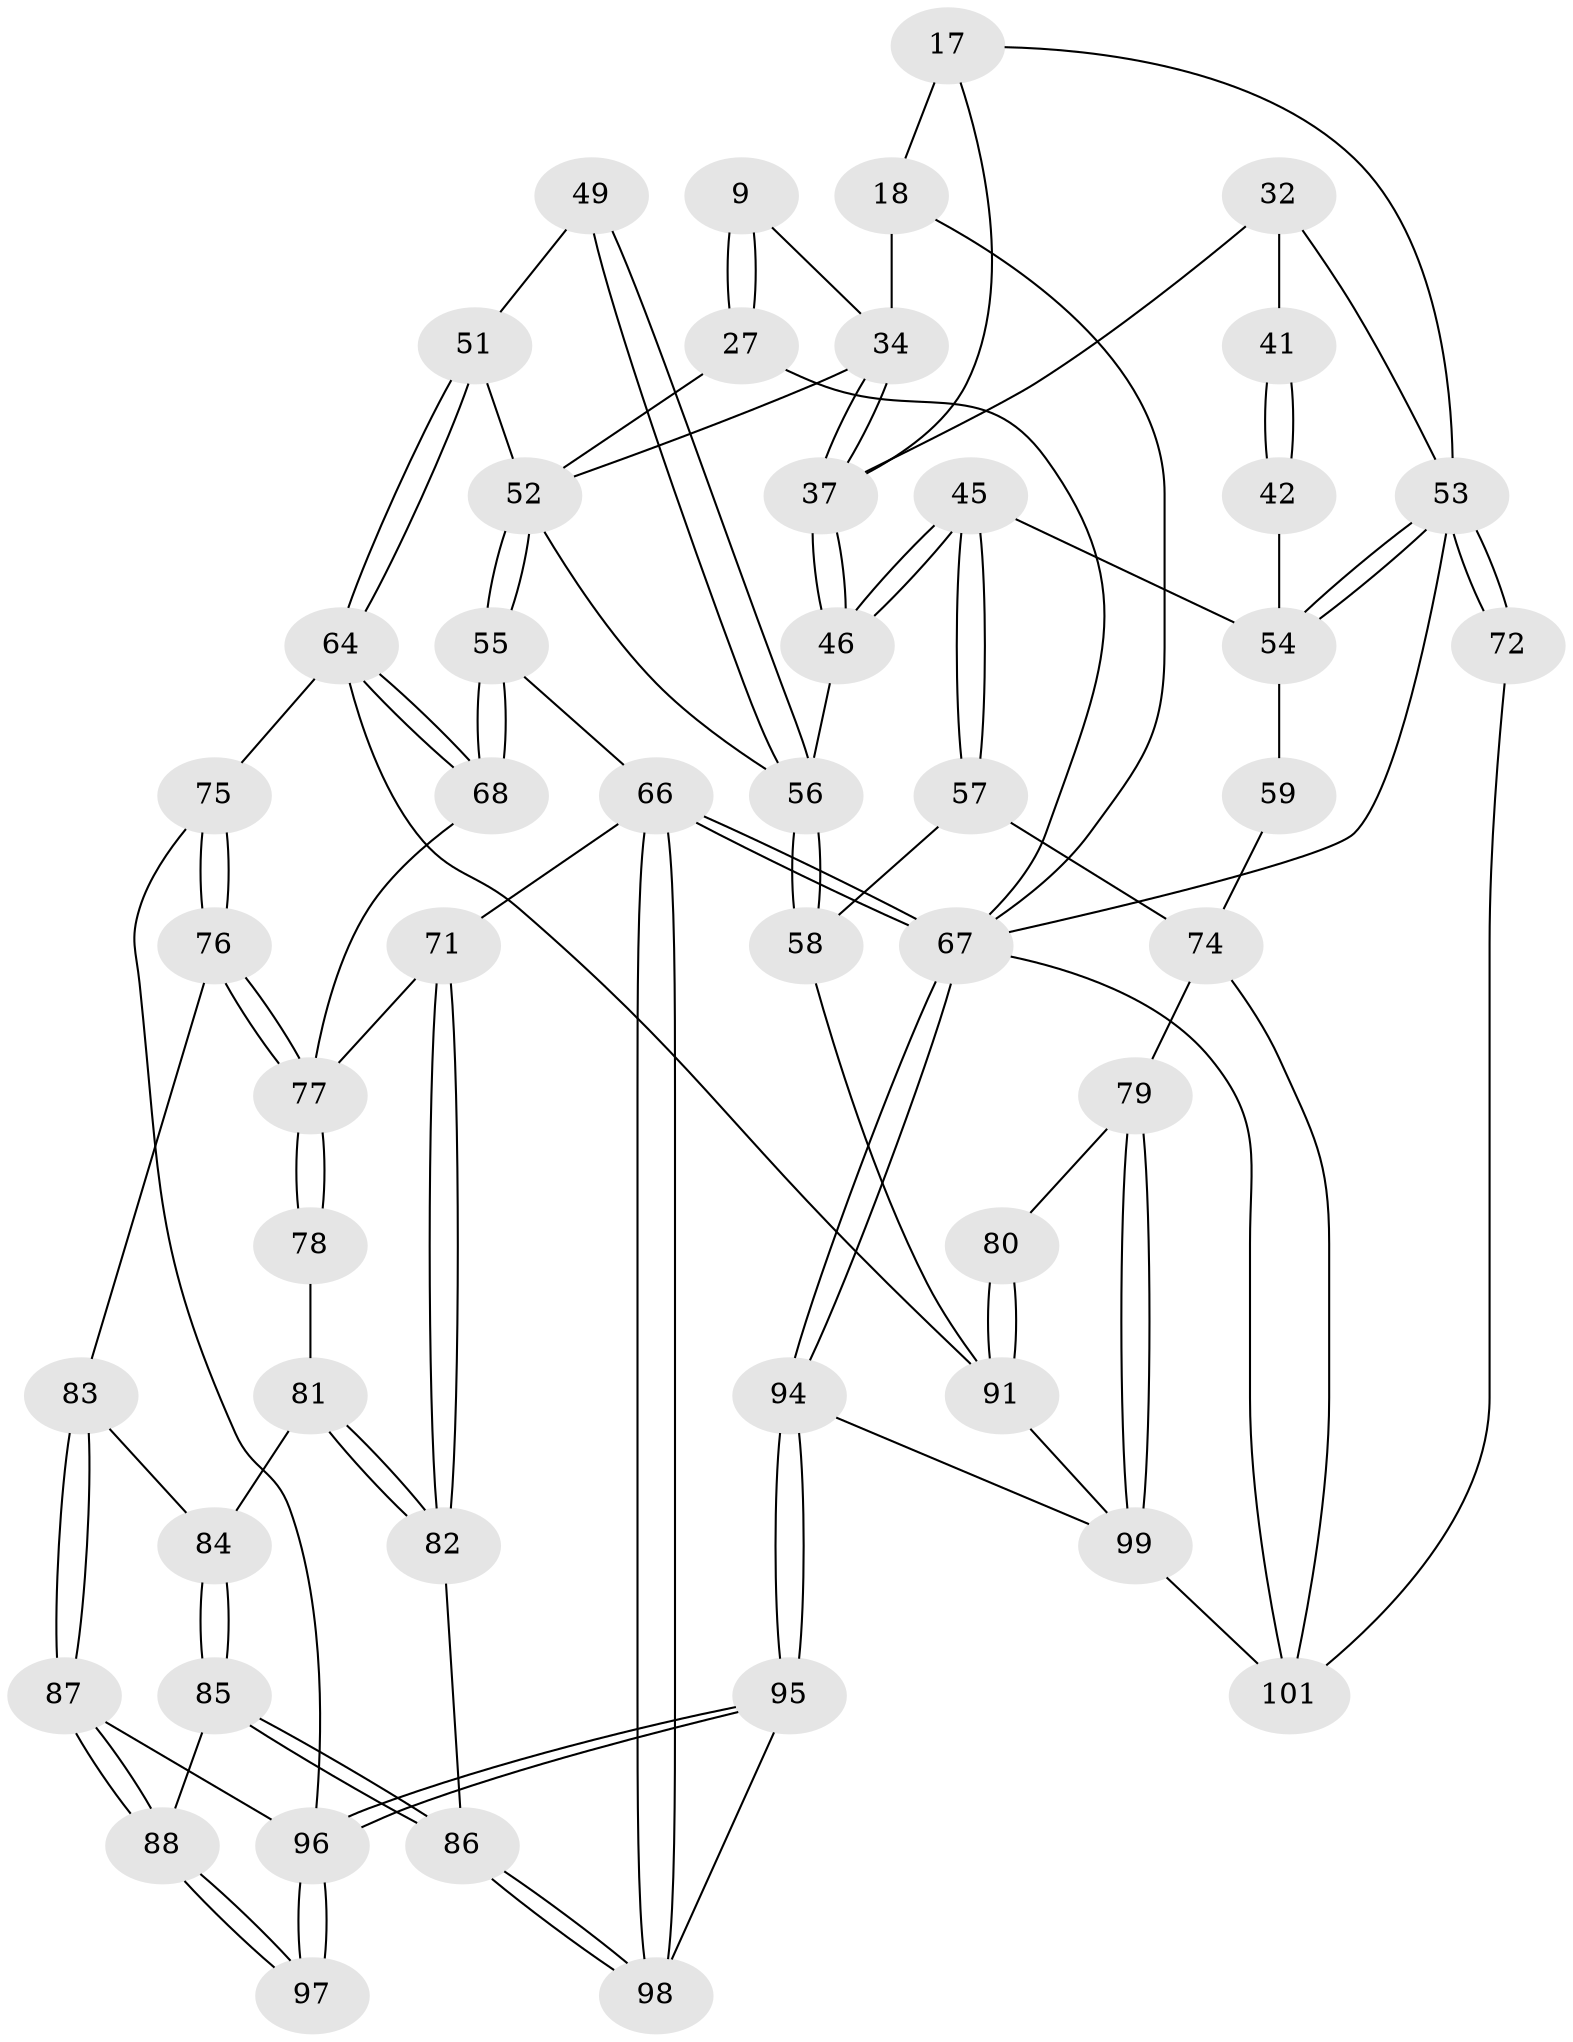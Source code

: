 // original degree distribution, {3: 0.019801980198019802, 6: 0.22772277227722773, 5: 0.49504950495049505, 4: 0.25742574257425743}
// Generated by graph-tools (version 1.1) at 2025/02/03/09/25 05:02:01]
// undirected, 50 vertices, 113 edges
graph export_dot {
graph [start="1"]
  node [color=gray90,style=filled];
  9 [pos="+0.1473523428176374+0.041843201531239674"];
  17 [pos="+0.7251255725042108+0",super="+11"];
  18 [pos="+0.6041878266312574+0.057438554602890504",super="+14+10"];
  27 [pos="+0.11912126544798421+0.12715034581717247",super="+5"];
  32 [pos="+0.8036250274605443+0.2041681379487291",super="+21+20"];
  34 [pos="+0.5704429323369115+0.21262838762242794",super="+26+25+16"];
  37 [pos="+0.7380273890906744+0.2609363355847044",super="+33+22"];
  41 [pos="+0.8260520209920571+0.21450620263575482",super="+40"];
  42 [pos="+0.9021122640109334+0.30136911966506574"];
  45 [pos="+0.7368825638263127+0.3427405874518771"];
  46 [pos="+0.7312153816291387+0.33534649827792595"];
  49 [pos="+0.49942129474803343+0.4712164679237045"];
  51 [pos="+0.42081659465261406+0.4766193945335599",super="+50"];
  52 [pos="+0.37863327525040646+0.4485084472794717",super="+36+31"];
  53 [pos="+1+0.48632914370966424",super="+19+12"];
  54 [pos="+1+0.44964240751123086",super="+44"];
  55 [pos="+0.17956754231058555+0.47866745492329366",super="+38"];
  56 [pos="+0.6144868528729454+0.5393765359101494",super="+47+48"];
  57 [pos="+0.6572723430528843+0.5716569200836785"];
  58 [pos="+0.6528823857957553+0.5721082845622288"];
  59 [pos="+0.8045229271402348+0.5406268270427173"];
  64 [pos="+0.39777677321631305+0.6708862502044646",super="+63"];
  66 [pos="+0+1",super="+65"];
  67 [pos="+0+1",super="+3"];
  68 [pos="+0.1788988816865133+0.48152633513102944"];
  71 [pos="+0+0.7221508035970091"];
  72 [pos="+1+0.7542995949562813"];
  74 [pos="+0.856206954370711+0.7089733741316867",super="+60"];
  75 [pos="+0.3742946846277109+0.7087837643022697"];
  76 [pos="+0.3151566139453432+0.7054245550801324"];
  77 [pos="+0.31412254910526966+0.704584658402281",super="+69+70"];
  78 [pos="+0.16834416753489106+0.6822442422531005"];
  79 [pos="+0.700624648344523+0.813939171630872"];
  80 [pos="+0.6606500434727918+0.8046305618623514"];
  81 [pos="+0.15328026613597115+0.7233334564095772"];
  82 [pos="+0.08381863846946354+0.7577078234783903"];
  83 [pos="+0.2884259228965808+0.723914615859328"];
  84 [pos="+0.21846847259068466+0.7463130008592304"];
  85 [pos="+0.17374018873142896+0.8364903981061759"];
  86 [pos="+0.17167749067657131+0.8369993550903206"];
  87 [pos="+0.2441234425811617+0.8210825405454518"];
  88 [pos="+0.18255731849967644+0.8381690758975375"];
  91 [pos="+0.5299288315094575+0.8390722224577639",super="+62+61"];
  94 [pos="+0.3925122468806641+1"];
  95 [pos="+0.3562284816295207+1"];
  96 [pos="+0.3501383683451292+1",super="+89+90"];
  97 [pos="+0.2444734089214892+0.8909261008234255"];
  98 [pos="+0.13341407615590525+0.9198883964343424"];
  99 [pos="+0.7189238779345617+0.8933288527174702",super="+92+93"];
  101 [pos="+0.7849211347081287+1",super="+100+73"];
  9 -- 27 [weight=2];
  9 -- 27;
  9 -- 34;
  17 -- 18 [weight=2];
  17 -- 37;
  17 -- 53;
  18 -- 67;
  18 -- 34 [weight=4];
  27 -- 67;
  27 -- 52;
  32 -- 41 [weight=2];
  32 -- 37 [weight=2];
  32 -- 53;
  34 -- 37 [weight=2];
  34 -- 37;
  34 -- 52 [weight=3];
  37 -- 46;
  37 -- 46;
  41 -- 42 [weight=2];
  41 -- 42;
  42 -- 54;
  45 -- 46;
  45 -- 46;
  45 -- 57;
  45 -- 57;
  45 -- 54;
  46 -- 56;
  49 -- 56 [weight=2];
  49 -- 56;
  49 -- 51;
  51 -- 52 [weight=2];
  51 -- 64;
  51 -- 64;
  52 -- 55 [weight=2];
  52 -- 55;
  52 -- 56;
  53 -- 54;
  53 -- 54;
  53 -- 72 [weight=2];
  53 -- 72;
  53 -- 67;
  54 -- 59 [weight=2];
  55 -- 68;
  55 -- 68;
  55 -- 66;
  56 -- 58;
  56 -- 58;
  57 -- 58;
  57 -- 74;
  58 -- 91;
  59 -- 74;
  64 -- 68;
  64 -- 68;
  64 -- 91;
  64 -- 75;
  66 -- 67 [weight=2];
  66 -- 67;
  66 -- 98;
  66 -- 98;
  66 -- 71;
  67 -- 94;
  67 -- 94;
  67 -- 101;
  68 -- 77;
  71 -- 82;
  71 -- 82;
  71 -- 77;
  72 -- 101 [weight=2];
  74 -- 79;
  74 -- 101;
  75 -- 76;
  75 -- 76;
  75 -- 96;
  76 -- 77;
  76 -- 77;
  76 -- 83;
  77 -- 78 [weight=2];
  77 -- 78;
  78 -- 81;
  79 -- 80;
  79 -- 99;
  79 -- 99;
  80 -- 91 [weight=2];
  80 -- 91;
  81 -- 82;
  81 -- 82;
  81 -- 84;
  82 -- 86;
  83 -- 84;
  83 -- 87;
  83 -- 87;
  84 -- 85;
  84 -- 85;
  85 -- 86;
  85 -- 86;
  85 -- 88;
  86 -- 98;
  86 -- 98;
  87 -- 88;
  87 -- 88;
  87 -- 96;
  88 -- 97;
  88 -- 97;
  91 -- 99;
  94 -- 95;
  94 -- 95;
  94 -- 99;
  95 -- 96;
  95 -- 96;
  95 -- 98;
  96 -- 97 [weight=2];
  96 -- 97;
  99 -- 101 [weight=2];
}

